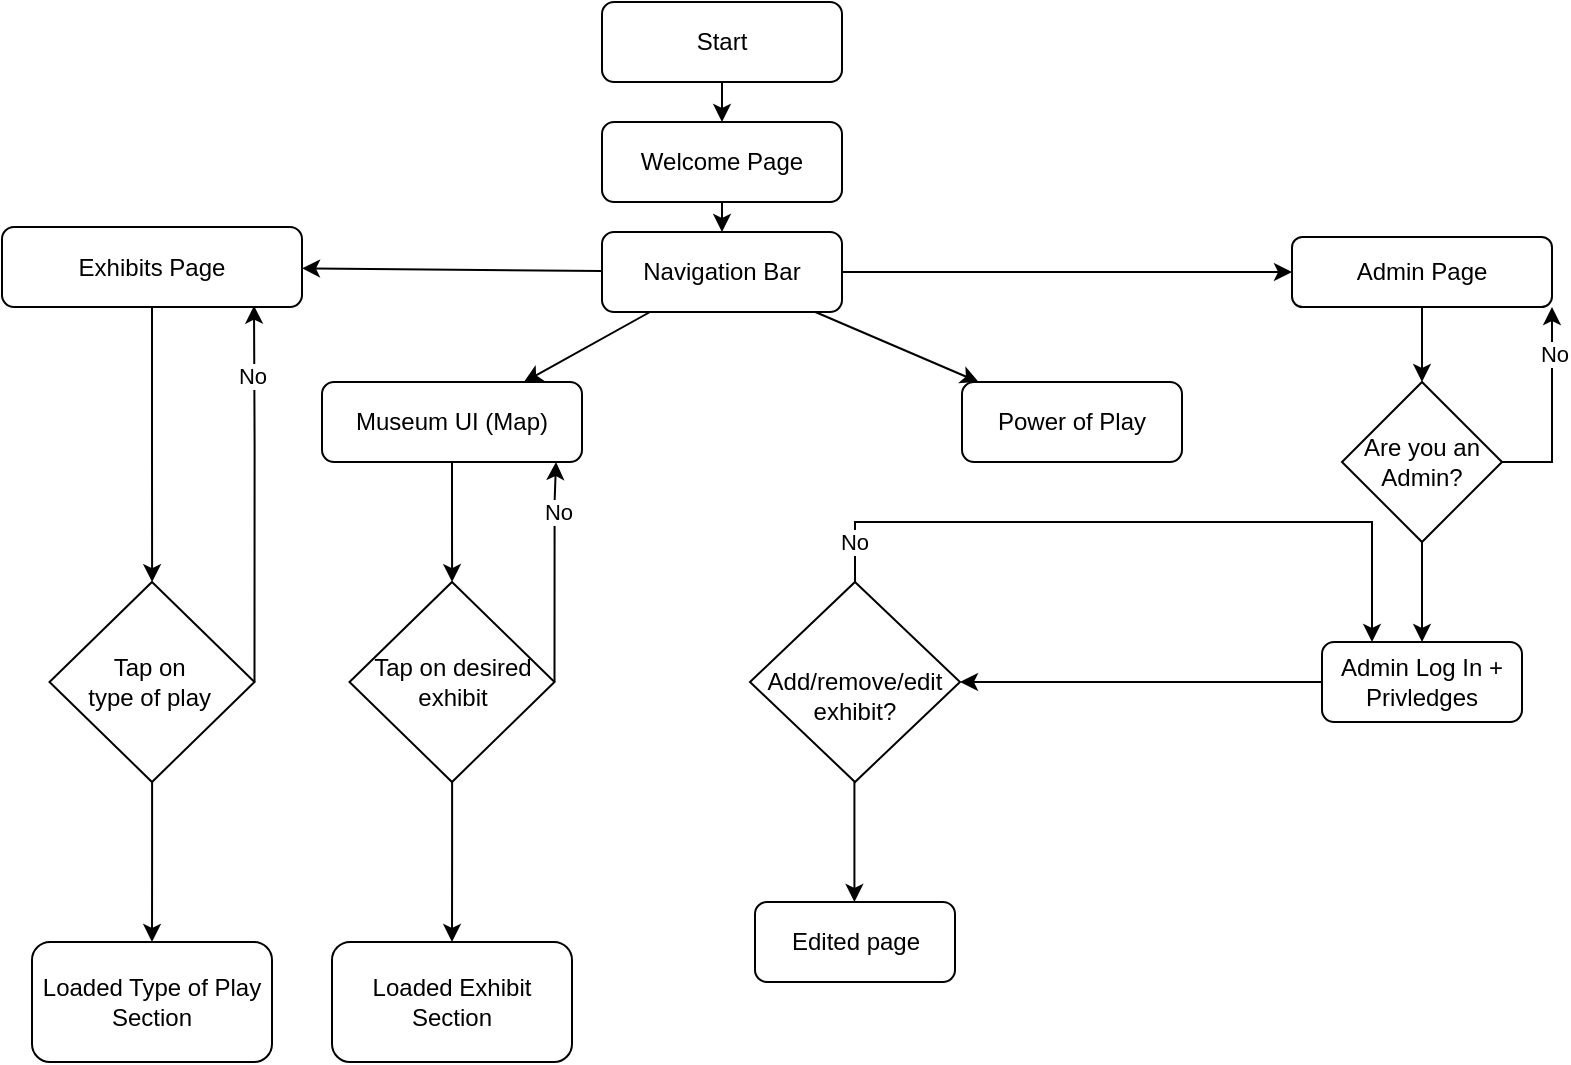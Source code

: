 <mxfile version="24.2.3" type="github">
  <diagram id="C5RBs43oDa-KdzZeNtuy" name="Page-1">
    <mxGraphModel dx="1122" dy="485" grid="1" gridSize="10" guides="1" tooltips="1" connect="1" arrows="1" fold="1" page="1" pageScale="1" pageWidth="827" pageHeight="1169" math="0" shadow="0">
      <root>
        <mxCell id="WIyWlLk6GJQsqaUBKTNV-0" />
        <mxCell id="WIyWlLk6GJQsqaUBKTNV-1" parent="WIyWlLk6GJQsqaUBKTNV-0" />
        <mxCell id="WIyWlLk6GJQsqaUBKTNV-3" value="Start" style="rounded=1;whiteSpace=wrap;html=1;fontSize=12;glass=0;strokeWidth=1;shadow=0;" parent="WIyWlLk6GJQsqaUBKTNV-1" vertex="1">
          <mxGeometry x="340" width="120" height="40" as="geometry" />
        </mxCell>
        <mxCell id="WIyWlLk6GJQsqaUBKTNV-11" value="Navigation Bar" style="rounded=1;whiteSpace=wrap;html=1;fontSize=12;glass=0;strokeWidth=1;shadow=0;" parent="WIyWlLk6GJQsqaUBKTNV-1" vertex="1">
          <mxGeometry x="340" y="115" width="120" height="40" as="geometry" />
        </mxCell>
        <mxCell id="AAn4FDUfYzvQHadsMYfm-3" value="" style="endArrow=classic;html=1;rounded=0;" parent="WIyWlLk6GJQsqaUBKTNV-1" source="WIyWlLk6GJQsqaUBKTNV-11" target="pgATmhDM5XxRWKzpB6D9-3" edge="1">
          <mxGeometry width="50" height="50" relative="1" as="geometry">
            <mxPoint x="270" y="130" as="sourcePoint" />
            <mxPoint x="180" y="135" as="targetPoint" />
          </mxGeometry>
        </mxCell>
        <mxCell id="AAn4FDUfYzvQHadsMYfm-21" value="" style="edgeStyle=orthogonalEdgeStyle;rounded=0;orthogonalLoop=1;jettySize=auto;html=1;" parent="WIyWlLk6GJQsqaUBKTNV-1" source="AAn4FDUfYzvQHadsMYfm-4" target="AAn4FDUfYzvQHadsMYfm-20" edge="1">
          <mxGeometry relative="1" as="geometry" />
        </mxCell>
        <mxCell id="AAn4FDUfYzvQHadsMYfm-4" value="Museum UI (Map)" style="rounded=1;whiteSpace=wrap;html=1;" parent="WIyWlLk6GJQsqaUBKTNV-1" vertex="1">
          <mxGeometry x="200" y="190" width="130" height="40" as="geometry" />
        </mxCell>
        <mxCell id="AAn4FDUfYzvQHadsMYfm-5" value="" style="endArrow=classic;html=1;rounded=0;" parent="WIyWlLk6GJQsqaUBKTNV-1" source="WIyWlLk6GJQsqaUBKTNV-11" target="AAn4FDUfYzvQHadsMYfm-4" edge="1">
          <mxGeometry width="50" height="50" relative="1" as="geometry">
            <mxPoint x="360" y="180" as="sourcePoint" />
            <mxPoint x="400" y="190" as="targetPoint" />
          </mxGeometry>
        </mxCell>
        <mxCell id="AAn4FDUfYzvQHadsMYfm-6" value="" style="endArrow=classic;html=1;rounded=0;" parent="WIyWlLk6GJQsqaUBKTNV-1" source="WIyWlLk6GJQsqaUBKTNV-11" target="AAn4FDUfYzvQHadsMYfm-7" edge="1">
          <mxGeometry width="50" height="50" relative="1" as="geometry">
            <mxPoint x="440" y="180" as="sourcePoint" />
            <mxPoint x="540" y="190" as="targetPoint" />
          </mxGeometry>
        </mxCell>
        <mxCell id="AAn4FDUfYzvQHadsMYfm-7" value="Power of Play" style="rounded=1;whiteSpace=wrap;html=1;" parent="WIyWlLk6GJQsqaUBKTNV-1" vertex="1">
          <mxGeometry x="520" y="190" width="110" height="40" as="geometry" />
        </mxCell>
        <mxCell id="AAn4FDUfYzvQHadsMYfm-10" value="Admin Page" style="rounded=1;whiteSpace=wrap;html=1;" parent="WIyWlLk6GJQsqaUBKTNV-1" vertex="1">
          <mxGeometry x="685" y="117.5" width="130" height="35" as="geometry" />
        </mxCell>
        <mxCell id="AAn4FDUfYzvQHadsMYfm-11" value="" style="endArrow=classic;html=1;rounded=0;" parent="WIyWlLk6GJQsqaUBKTNV-1" source="WIyWlLk6GJQsqaUBKTNV-11" target="AAn4FDUfYzvQHadsMYfm-10" edge="1">
          <mxGeometry width="50" height="50" relative="1" as="geometry">
            <mxPoint x="490" y="140" as="sourcePoint" />
            <mxPoint x="510" y="70" as="targetPoint" />
          </mxGeometry>
        </mxCell>
        <mxCell id="AAn4FDUfYzvQHadsMYfm-12" value="" style="endArrow=classic;html=1;rounded=0;entryX=0.5;entryY=0;entryDx=0;entryDy=0;" parent="WIyWlLk6GJQsqaUBKTNV-1" source="AAn4FDUfYzvQHadsMYfm-10" target="AAn4FDUfYzvQHadsMYfm-13" edge="1">
          <mxGeometry width="50" height="50" relative="1" as="geometry">
            <mxPoint x="750" y="147.5" as="sourcePoint" />
            <mxPoint x="750" y="207.5" as="targetPoint" />
          </mxGeometry>
        </mxCell>
        <mxCell id="AAn4FDUfYzvQHadsMYfm-16" value="" style="edgeStyle=orthogonalEdgeStyle;rounded=0;orthogonalLoop=1;jettySize=auto;html=1;" parent="WIyWlLk6GJQsqaUBKTNV-1" source="AAn4FDUfYzvQHadsMYfm-13" target="AAn4FDUfYzvQHadsMYfm-15" edge="1">
          <mxGeometry relative="1" as="geometry" />
        </mxCell>
        <mxCell id="AAn4FDUfYzvQHadsMYfm-13" value="Are you an Admin?" style="rhombus;whiteSpace=wrap;html=1;" parent="WIyWlLk6GJQsqaUBKTNV-1" vertex="1">
          <mxGeometry x="710" y="190" width="80" height="80" as="geometry" />
        </mxCell>
        <mxCell id="AAn4FDUfYzvQHadsMYfm-29" value="" style="edgeStyle=orthogonalEdgeStyle;rounded=0;orthogonalLoop=1;jettySize=auto;html=1;entryX=1;entryY=0.5;entryDx=0;entryDy=0;" parent="WIyWlLk6GJQsqaUBKTNV-1" source="AAn4FDUfYzvQHadsMYfm-15" target="AAn4FDUfYzvQHadsMYfm-22" edge="1">
          <mxGeometry relative="1" as="geometry">
            <mxPoint x="620" y="350" as="targetPoint" />
          </mxGeometry>
        </mxCell>
        <mxCell id="AAn4FDUfYzvQHadsMYfm-15" value="Admin Log In + Privledges" style="rounded=1;whiteSpace=wrap;html=1;" parent="WIyWlLk6GJQsqaUBKTNV-1" vertex="1">
          <mxGeometry x="700" y="320" width="100" height="40" as="geometry" />
        </mxCell>
        <mxCell id="AAn4FDUfYzvQHadsMYfm-26" value="" style="edgeStyle=orthogonalEdgeStyle;rounded=0;orthogonalLoop=1;jettySize=auto;html=1;" parent="WIyWlLk6GJQsqaUBKTNV-1" source="AAn4FDUfYzvQHadsMYfm-20" target="AAn4FDUfYzvQHadsMYfm-25" edge="1">
          <mxGeometry relative="1" as="geometry" />
        </mxCell>
        <mxCell id="AAn4FDUfYzvQHadsMYfm-20" value="Tap on desired exhibit" style="rhombus;whiteSpace=wrap;html=1;" parent="WIyWlLk6GJQsqaUBKTNV-1" vertex="1">
          <mxGeometry x="213.75" y="290" width="102.5" height="100" as="geometry" />
        </mxCell>
        <mxCell id="AAn4FDUfYzvQHadsMYfm-22" value="&lt;div&gt;&lt;br&gt;&lt;/div&gt;&lt;div&gt;Add/remove/edit&lt;/div&gt;&lt;div&gt;exhibit?&lt;/div&gt;" style="rhombus;whiteSpace=wrap;html=1;" parent="WIyWlLk6GJQsqaUBKTNV-1" vertex="1">
          <mxGeometry x="414" y="290" width="105" height="100" as="geometry" />
        </mxCell>
        <mxCell id="AAn4FDUfYzvQHadsMYfm-25" value="Loaded Exhibit Section" style="rounded=1;whiteSpace=wrap;html=1;" parent="WIyWlLk6GJQsqaUBKTNV-1" vertex="1">
          <mxGeometry x="205" y="470" width="120" height="60" as="geometry" />
        </mxCell>
        <mxCell id="pgATmhDM5XxRWKzpB6D9-0" value="Welcome Page" style="rounded=1;whiteSpace=wrap;html=1;fontSize=12;glass=0;strokeWidth=1;shadow=0;" parent="WIyWlLk6GJQsqaUBKTNV-1" vertex="1">
          <mxGeometry x="340" y="60" width="120" height="40" as="geometry" />
        </mxCell>
        <mxCell id="pgATmhDM5XxRWKzpB6D9-1" value="" style="endArrow=classic;html=1;rounded=0;" parent="WIyWlLk6GJQsqaUBKTNV-1" source="WIyWlLk6GJQsqaUBKTNV-3" target="pgATmhDM5XxRWKzpB6D9-0" edge="1">
          <mxGeometry width="50" height="50" relative="1" as="geometry">
            <mxPoint x="350" y="140" as="sourcePoint" />
            <mxPoint x="179" y="196" as="targetPoint" />
          </mxGeometry>
        </mxCell>
        <mxCell id="pgATmhDM5XxRWKzpB6D9-2" value="" style="endArrow=classic;html=1;rounded=0;" parent="WIyWlLk6GJQsqaUBKTNV-1" source="pgATmhDM5XxRWKzpB6D9-0" target="WIyWlLk6GJQsqaUBKTNV-11" edge="1">
          <mxGeometry width="50" height="50" relative="1" as="geometry">
            <mxPoint x="410" y="50" as="sourcePoint" />
            <mxPoint x="410" y="70" as="targetPoint" />
          </mxGeometry>
        </mxCell>
        <mxCell id="pgATmhDM5XxRWKzpB6D9-3" value="Exhibits Page" style="rounded=1;whiteSpace=wrap;html=1;" parent="WIyWlLk6GJQsqaUBKTNV-1" vertex="1">
          <mxGeometry x="40" y="112.5" width="150" height="40" as="geometry" />
        </mxCell>
        <mxCell id="pgATmhDM5XxRWKzpB6D9-4" value="&lt;div&gt;Tap on&amp;nbsp;&lt;/div&gt;&lt;div&gt;type of play&amp;nbsp;&lt;/div&gt;" style="rhombus;whiteSpace=wrap;html=1;" parent="WIyWlLk6GJQsqaUBKTNV-1" vertex="1">
          <mxGeometry x="63.75" y="290" width="102.5" height="100" as="geometry" />
        </mxCell>
        <mxCell id="pgATmhDM5XxRWKzpB6D9-5" value="" style="edgeStyle=orthogonalEdgeStyle;rounded=0;orthogonalLoop=1;jettySize=auto;html=1;" parent="WIyWlLk6GJQsqaUBKTNV-1" source="pgATmhDM5XxRWKzpB6D9-3" target="pgATmhDM5XxRWKzpB6D9-4" edge="1">
          <mxGeometry relative="1" as="geometry">
            <mxPoint x="275" y="240" as="sourcePoint" />
            <mxPoint x="275" y="300" as="targetPoint" />
          </mxGeometry>
        </mxCell>
        <mxCell id="pgATmhDM5XxRWKzpB6D9-8" value="" style="edgeStyle=orthogonalEdgeStyle;rounded=0;orthogonalLoop=1;jettySize=auto;html=1;entryX=1;entryY=1;entryDx=0;entryDy=0;" parent="WIyWlLk6GJQsqaUBKTNV-1" source="AAn4FDUfYzvQHadsMYfm-13" target="AAn4FDUfYzvQHadsMYfm-10" edge="1">
          <mxGeometry relative="1" as="geometry">
            <mxPoint x="435" y="300" as="sourcePoint" />
            <mxPoint x="720.0" y="330" as="targetPoint" />
            <Array as="points">
              <mxPoint x="815" y="230" />
            </Array>
          </mxGeometry>
        </mxCell>
        <mxCell id="pgATmhDM5XxRWKzpB6D9-9" value="No" style="edgeLabel;html=1;align=center;verticalAlign=middle;resizable=0;points=[];" parent="pgATmhDM5XxRWKzpB6D9-8" vertex="1" connectable="0">
          <mxGeometry x="0.548" y="3" relative="1" as="geometry">
            <mxPoint x="4" as="offset" />
          </mxGeometry>
        </mxCell>
        <mxCell id="pgATmhDM5XxRWKzpB6D9-11" value="Loaded Type of Play Section" style="rounded=1;whiteSpace=wrap;html=1;" parent="WIyWlLk6GJQsqaUBKTNV-1" vertex="1">
          <mxGeometry x="55" y="470" width="120" height="60" as="geometry" />
        </mxCell>
        <mxCell id="pgATmhDM5XxRWKzpB6D9-12" value="" style="edgeStyle=orthogonalEdgeStyle;rounded=0;orthogonalLoop=1;jettySize=auto;html=1;" parent="WIyWlLk6GJQsqaUBKTNV-1" source="pgATmhDM5XxRWKzpB6D9-4" target="pgATmhDM5XxRWKzpB6D9-11" edge="1">
          <mxGeometry relative="1" as="geometry">
            <mxPoint x="125" y="240" as="sourcePoint" />
            <mxPoint x="125" y="300" as="targetPoint" />
          </mxGeometry>
        </mxCell>
        <mxCell id="pgATmhDM5XxRWKzpB6D9-13" value="" style="edgeStyle=orthogonalEdgeStyle;rounded=0;orthogonalLoop=1;jettySize=auto;html=1;exitX=1;exitY=0.5;exitDx=0;exitDy=0;fontStyle=1" parent="WIyWlLk6GJQsqaUBKTNV-1" source="AAn4FDUfYzvQHadsMYfm-20" target="AAn4FDUfYzvQHadsMYfm-4" edge="1">
          <mxGeometry relative="1" as="geometry">
            <mxPoint x="435" y="300" as="sourcePoint" />
            <mxPoint x="340" y="240" as="targetPoint" />
            <Array as="points">
              <mxPoint x="316" y="250" />
              <mxPoint x="317" y="250" />
            </Array>
          </mxGeometry>
        </mxCell>
        <mxCell id="pgATmhDM5XxRWKzpB6D9-14" value="No" style="edgeLabel;html=1;align=center;verticalAlign=middle;resizable=0;points=[];" parent="pgATmhDM5XxRWKzpB6D9-13" vertex="1" connectable="0">
          <mxGeometry x="0.548" y="3" relative="1" as="geometry">
            <mxPoint x="4" as="offset" />
          </mxGeometry>
        </mxCell>
        <mxCell id="eACRT_GzogKB_qTFh1Av-2" value="" style="edgeStyle=orthogonalEdgeStyle;rounded=0;orthogonalLoop=1;jettySize=auto;html=1;exitX=1;exitY=0.5;exitDx=0;exitDy=0;entryX=0.84;entryY=0.983;entryDx=0;entryDy=0;entryPerimeter=0;" edge="1" parent="WIyWlLk6GJQsqaUBKTNV-1" source="pgATmhDM5XxRWKzpB6D9-4" target="pgATmhDM5XxRWKzpB6D9-3">
          <mxGeometry relative="1" as="geometry">
            <mxPoint x="180" y="250" as="sourcePoint" />
            <mxPoint x="150" y="170" as="targetPoint" />
            <Array as="points">
              <mxPoint x="166" y="221" />
              <mxPoint x="166" y="221" />
            </Array>
          </mxGeometry>
        </mxCell>
        <mxCell id="eACRT_GzogKB_qTFh1Av-4" value="No" style="edgeLabel;html=1;align=center;verticalAlign=middle;resizable=0;points=[];" vertex="1" connectable="0" parent="eACRT_GzogKB_qTFh1Av-2">
          <mxGeometry x="0.629" y="1" relative="1" as="geometry">
            <mxPoint as="offset" />
          </mxGeometry>
        </mxCell>
        <mxCell id="eACRT_GzogKB_qTFh1Av-7" value="" style="edgeStyle=orthogonalEdgeStyle;rounded=0;orthogonalLoop=1;jettySize=auto;html=1;" edge="1" parent="WIyWlLk6GJQsqaUBKTNV-1">
          <mxGeometry relative="1" as="geometry">
            <mxPoint x="466.21" y="390" as="sourcePoint" />
            <mxPoint x="466.21" y="450" as="targetPoint" />
          </mxGeometry>
        </mxCell>
        <mxCell id="eACRT_GzogKB_qTFh1Av-10" value="Edited page" style="rounded=1;whiteSpace=wrap;html=1;" vertex="1" parent="WIyWlLk6GJQsqaUBKTNV-1">
          <mxGeometry x="416.5" y="450" width="100" height="40" as="geometry" />
        </mxCell>
        <mxCell id="eACRT_GzogKB_qTFh1Av-11" value="" style="edgeStyle=orthogonalEdgeStyle;rounded=0;orthogonalLoop=1;jettySize=auto;html=1;exitX=0.5;exitY=0;exitDx=0;exitDy=0;entryX=0.25;entryY=0;entryDx=0;entryDy=0;" edge="1" parent="WIyWlLk6GJQsqaUBKTNV-1" source="AAn4FDUfYzvQHadsMYfm-22" target="AAn4FDUfYzvQHadsMYfm-15">
          <mxGeometry relative="1" as="geometry">
            <mxPoint x="466.5" y="299.99" as="sourcePoint" />
            <mxPoint x="725" y="329.99" as="targetPoint" />
            <Array as="points">
              <mxPoint x="467" y="260" />
              <mxPoint x="725" y="260" />
            </Array>
          </mxGeometry>
        </mxCell>
        <mxCell id="eACRT_GzogKB_qTFh1Av-12" value="No" style="edgeLabel;html=1;align=center;verticalAlign=middle;resizable=0;points=[];" vertex="1" connectable="0" parent="eACRT_GzogKB_qTFh1Av-11">
          <mxGeometry x="0.548" y="3" relative="1" as="geometry">
            <mxPoint x="-240" y="13" as="offset" />
          </mxGeometry>
        </mxCell>
      </root>
    </mxGraphModel>
  </diagram>
</mxfile>
